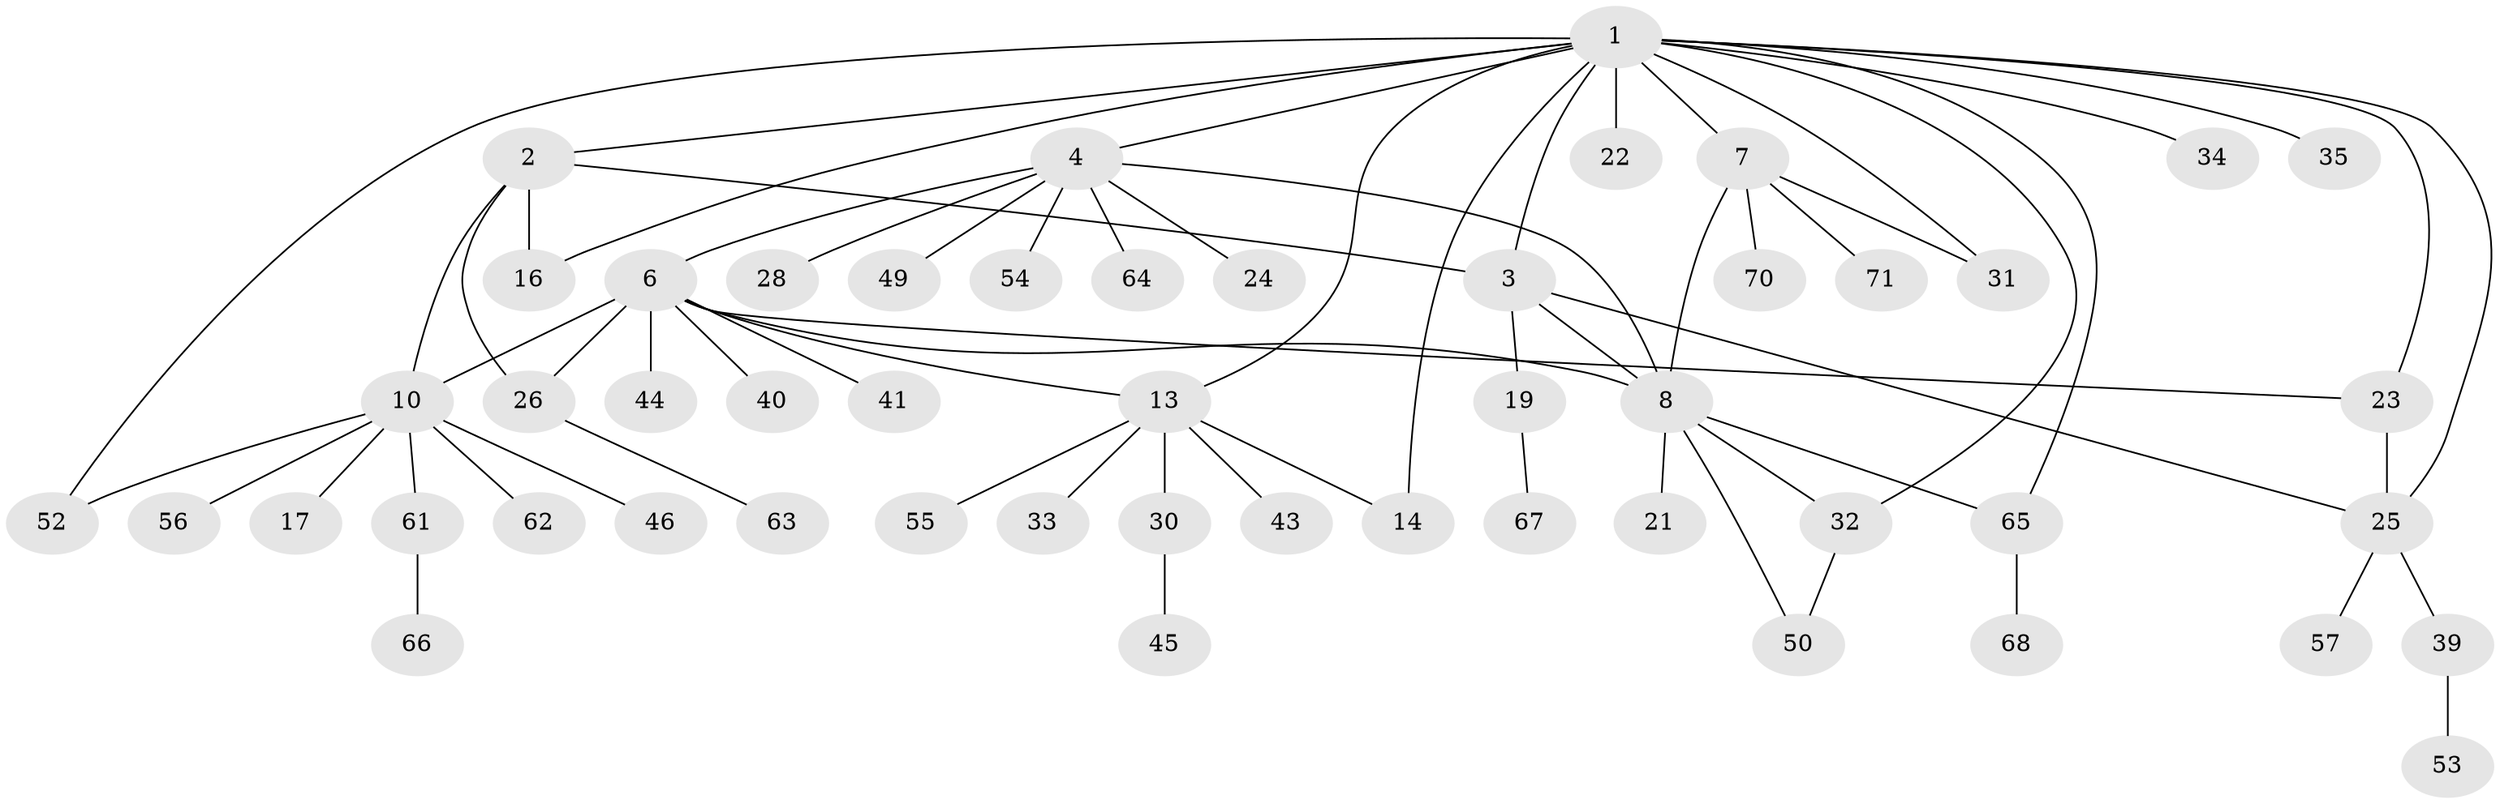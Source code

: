 // Generated by graph-tools (version 1.1) at 2025/24/03/03/25 07:24:10]
// undirected, 51 vertices, 67 edges
graph export_dot {
graph [start="1"]
  node [color=gray90,style=filled];
  1 [super="+15"];
  2 [super="+18"];
  3 [super="+36"];
  4 [super="+5"];
  6 [super="+12"];
  7 [super="+27"];
  8 [super="+9"];
  10 [super="+11"];
  13 [super="+29"];
  14 [super="+20"];
  16;
  17;
  19 [super="+47"];
  21;
  22;
  23 [super="+38"];
  24 [super="+60"];
  25 [super="+51"];
  26 [super="+37"];
  28 [super="+59"];
  30;
  31;
  32 [super="+48"];
  33;
  34;
  35;
  39 [super="+42"];
  40;
  41;
  43;
  44;
  45;
  46;
  49;
  50;
  52;
  53;
  54;
  55;
  56;
  57 [super="+58"];
  61 [super="+69"];
  62;
  63;
  64;
  65;
  66;
  67;
  68;
  70;
  71;
  1 -- 2;
  1 -- 3;
  1 -- 32;
  1 -- 65;
  1 -- 34;
  1 -- 4 [weight=2];
  1 -- 35;
  1 -- 7;
  1 -- 13;
  1 -- 14;
  1 -- 16;
  1 -- 52;
  1 -- 22;
  1 -- 23;
  1 -- 31;
  1 -- 25;
  2 -- 3;
  2 -- 10;
  2 -- 16;
  2 -- 26;
  3 -- 8;
  3 -- 19;
  3 -- 25;
  4 -- 6 [weight=2];
  4 -- 24;
  4 -- 49;
  4 -- 54;
  4 -- 64;
  4 -- 28;
  4 -- 8;
  6 -- 41;
  6 -- 44;
  6 -- 40;
  6 -- 26;
  6 -- 23;
  6 -- 8;
  6 -- 10 [weight=2];
  6 -- 13;
  7 -- 8 [weight=2];
  7 -- 70;
  7 -- 71;
  7 -- 31;
  8 -- 21;
  8 -- 50;
  8 -- 32;
  8 -- 65;
  10 -- 52;
  10 -- 56;
  10 -- 17;
  10 -- 62;
  10 -- 61;
  10 -- 46;
  13 -- 14;
  13 -- 30;
  13 -- 43;
  13 -- 33;
  13 -- 55;
  19 -- 67;
  23 -- 25;
  25 -- 39;
  25 -- 57;
  26 -- 63;
  30 -- 45;
  32 -- 50;
  39 -- 53;
  61 -- 66;
  65 -- 68;
}
